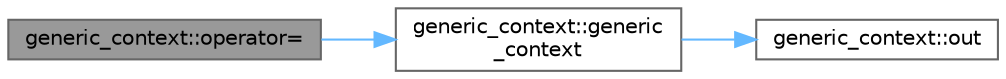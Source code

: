 digraph "generic_context::operator="
{
 // LATEX_PDF_SIZE
  bgcolor="transparent";
  edge [fontname=Helvetica,fontsize=10,labelfontname=Helvetica,labelfontsize=10];
  node [fontname=Helvetica,fontsize=10,shape=box,height=0.2,width=0.4];
  rankdir="LR";
  Node1 [id="Node000001",label="generic_context::operator=",height=0.2,width=0.4,color="gray40", fillcolor="grey60", style="filled", fontcolor="black",tooltip=" "];
  Node1 -> Node2 [id="edge3_Node000001_Node000002",color="steelblue1",style="solid",tooltip=" "];
  Node2 [id="Node000002",label="generic_context::generic\l_context",height=0.2,width=0.4,color="grey40", fillcolor="white", style="filled",URL="$classgeneric__context.html#afcffc25822a46e6196e6a3709537b534",tooltip=" "];
  Node2 -> Node3 [id="edge4_Node000002_Node000003",color="steelblue1",style="solid",tooltip=" "];
  Node3 [id="Node000003",label="generic_context::out",height=0.2,width=0.4,color="grey40", fillcolor="white", style="filled",URL="$classgeneric__context.html#a8eeb3f53b9c1a27e8961ca1f8aefed8f",tooltip=" "];
}
